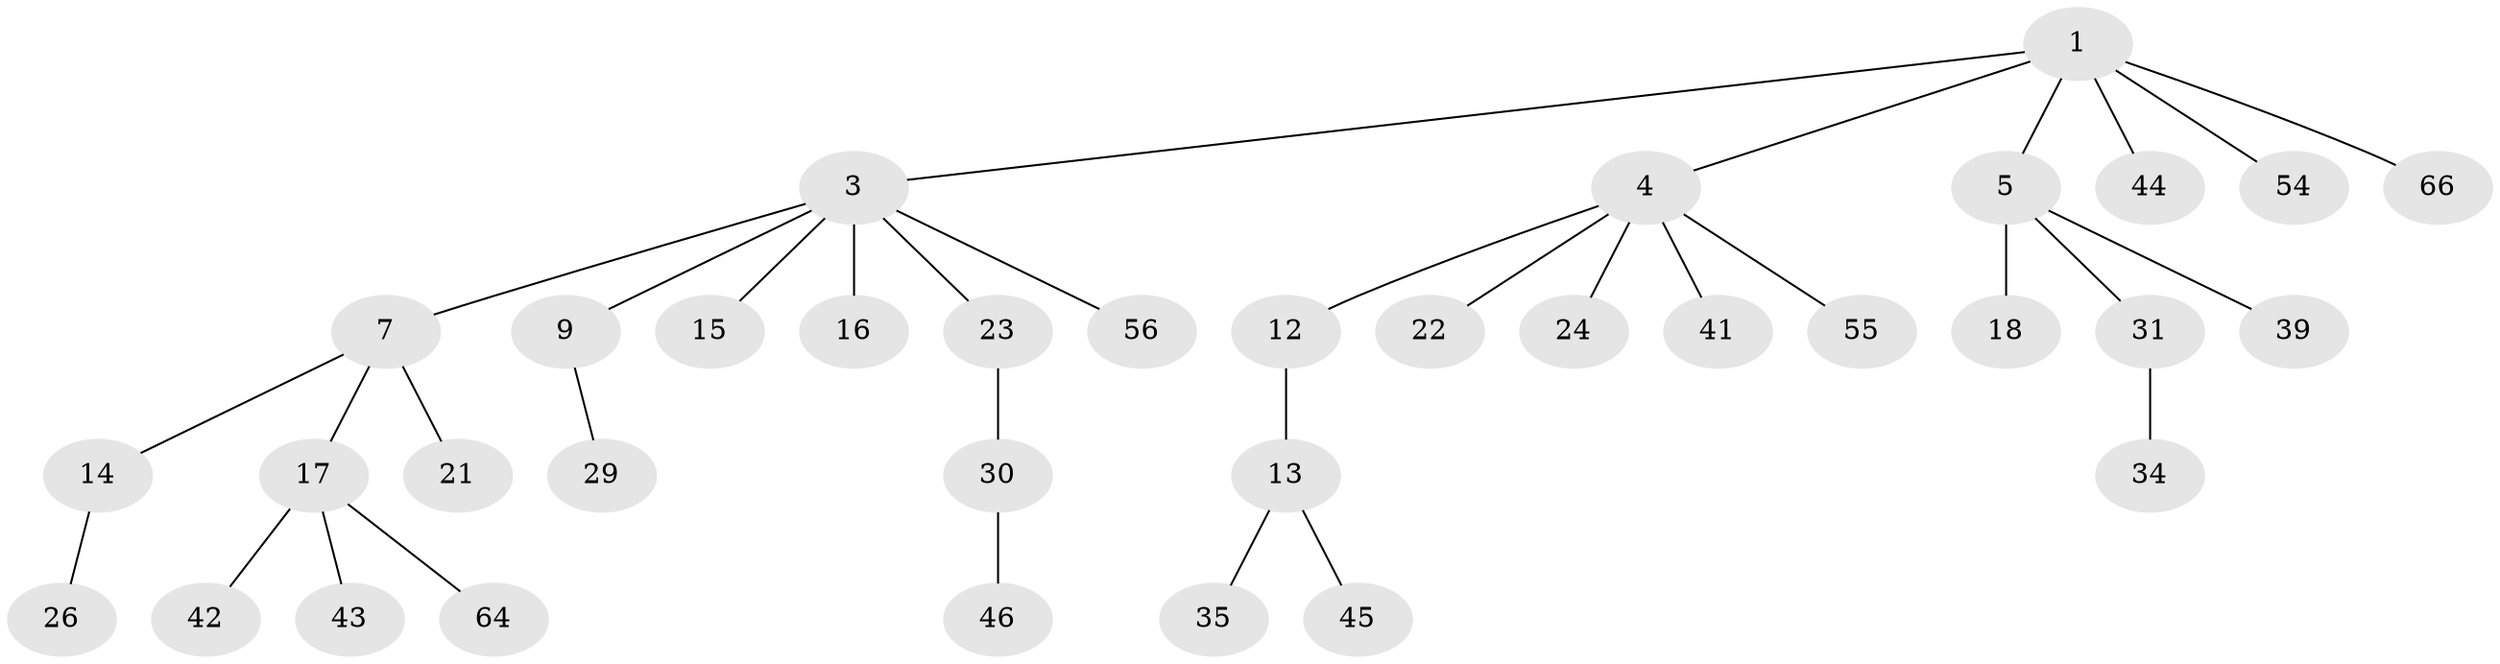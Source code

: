 // original degree distribution, {3: 0.09859154929577464, 5: 0.028169014084507043, 7: 0.028169014084507043, 4: 0.056338028169014086, 6: 0.014084507042253521, 2: 0.2535211267605634, 1: 0.5211267605633803}
// Generated by graph-tools (version 1.1) at 2025/15/03/09/25 04:15:32]
// undirected, 35 vertices, 34 edges
graph export_dot {
graph [start="1"]
  node [color=gray90,style=filled];
  1 [super="+2"];
  3;
  4 [super="+11+8"];
  5 [super="+6+57"];
  7 [super="+68+36"];
  9 [super="+10"];
  12 [super="+32"];
  13 [super="+20+19"];
  14 [super="+25+70+27"];
  15 [super="+51+37"];
  16 [super="+47"];
  17;
  18;
  21;
  22;
  23 [super="+61+33"];
  24 [super="+60"];
  26 [super="+50"];
  29 [super="+59+38"];
  30;
  31 [super="+40"];
  34;
  35;
  39;
  41;
  42 [super="+52"];
  43;
  44 [super="+49"];
  45;
  46 [super="+71"];
  54;
  55;
  56;
  64;
  66 [super="+69"];
  1 -- 3;
  1 -- 5;
  1 -- 66;
  1 -- 4;
  1 -- 54;
  1 -- 44;
  3 -- 7;
  3 -- 9;
  3 -- 15;
  3 -- 16;
  3 -- 23;
  3 -- 56;
  4 -- 22;
  4 -- 24;
  4 -- 41;
  4 -- 55;
  4 -- 12;
  5 -- 18;
  5 -- 31;
  5 -- 39;
  7 -- 14;
  7 -- 17;
  7 -- 21;
  9 -- 29;
  12 -- 13;
  13 -- 35;
  13 -- 45;
  14 -- 26;
  17 -- 42;
  17 -- 43;
  17 -- 64;
  23 -- 30;
  30 -- 46;
  31 -- 34;
}
